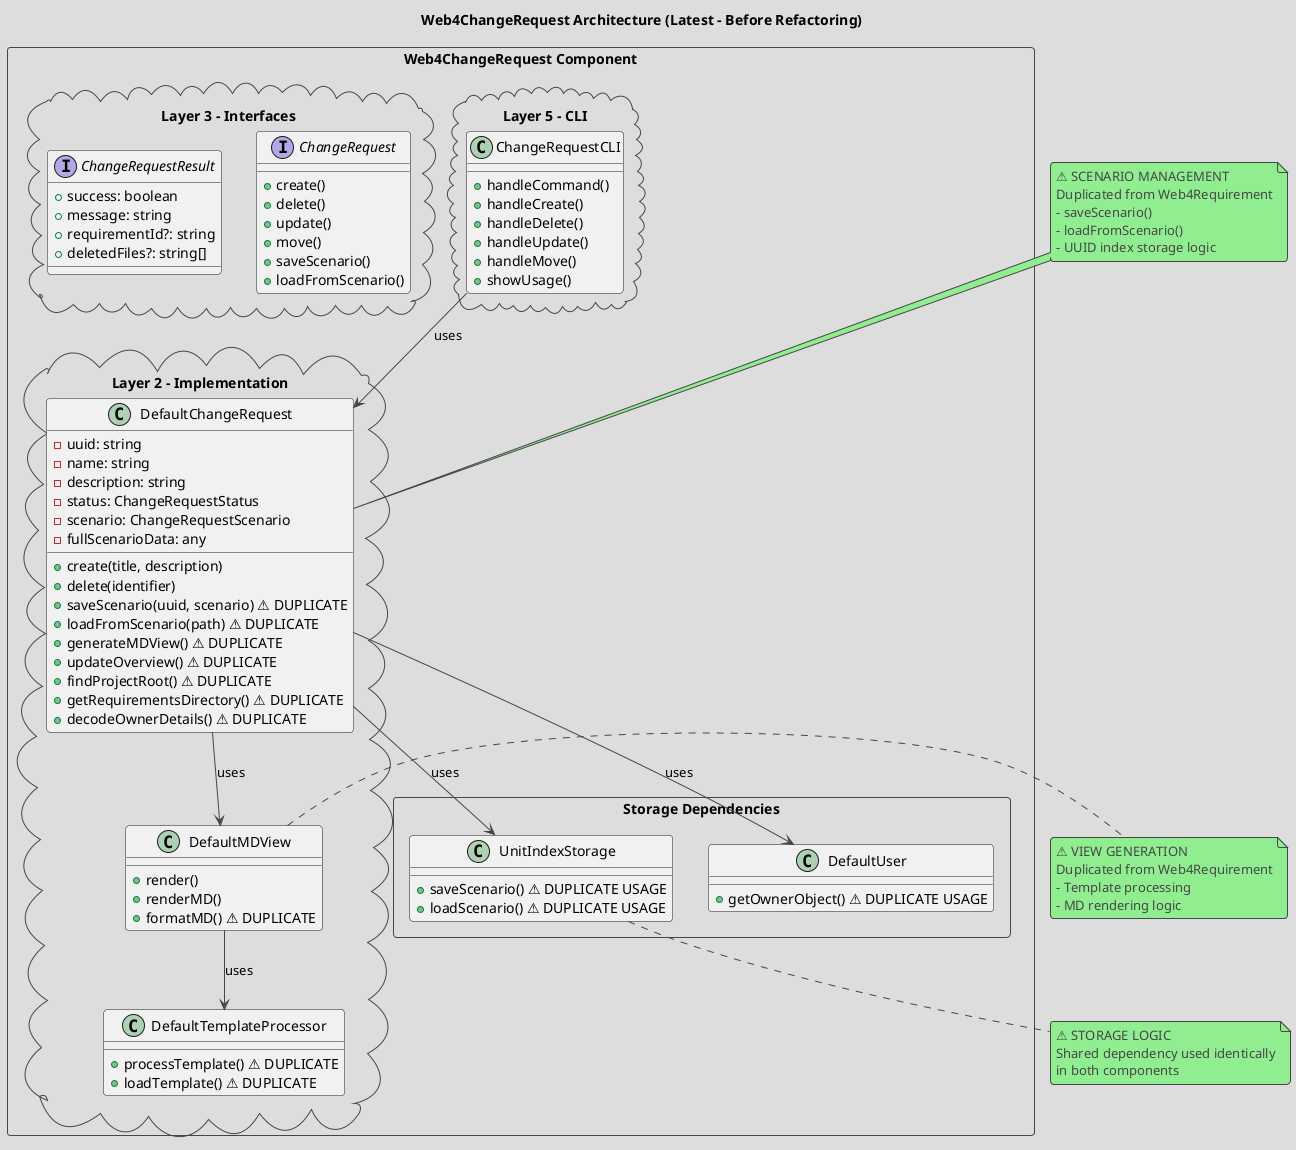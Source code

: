 @startuml ChangeRequestArchitecture
!theme toy
title Web4ChangeRequest Architecture (Latest - Before Refactoring)

package "Web4ChangeRequest Component" <<Rectangle>> {
  package "Layer 5 - CLI" <<Cloud>> {
    class ChangeRequestCLI {
      +handleCommand()
      +handleCreate()
      +handleDelete()
      +handleUpdate()
      +handleMove()
      +showUsage()
    }
  }
  
  package "Layer 3 - Interfaces" <<Cloud>> {
    interface ChangeRequest {
      +create()
      +delete()
      +update()
      +move()
      +saveScenario()
      +loadFromScenario()
    }
    
    interface ChangeRequestResult {
      +success: boolean
      +message: string
      +requirementId?: string
      +deletedFiles?: string[]
    }
  }
  
  package "Layer 2 - Implementation" <<Cloud>> {
    class DefaultChangeRequest {
      -uuid: string
      -name: string
      -description: string
      -status: ChangeRequestStatus
      -scenario: ChangeRequestScenario
      -fullScenarioData: any
      
      +create(title, description)
      +delete(identifier)
      +saveScenario(uuid, scenario) ⚠️ DUPLICATE
      +loadFromScenario(path) ⚠️ DUPLICATE
      +generateMDView() ⚠️ DUPLICATE
      +updateOverview() ⚠️ DUPLICATE
      +findProjectRoot() ⚠️ DUPLICATE
      +getRequirementsDirectory() ⚠️ DUPLICATE
      +decodeOwnerDetails() ⚠️ DUPLICATE
    }
    
    class DefaultMDView {
      +render()
      +renderMD()
      +formatMD() ⚠️ DUPLICATE
    }
    
    class DefaultTemplateProcessor {
      +processTemplate() ⚠️ DUPLICATE
      +loadTemplate() ⚠️ DUPLICATE
    }
  }
  
  package "Storage Dependencies" <<Rectangle>> {
    class UnitIndexStorage {
      +saveScenario() ⚠️ DUPLICATE USAGE
      +loadScenario() ⚠️ DUPLICATE USAGE
    }
    
    class DefaultUser {
      +getOwnerObject() ⚠️ DUPLICATE USAGE
    }
  }
}

' Dependencies
DefaultChangeRequest --> UnitIndexStorage : uses
DefaultChangeRequest --> DefaultUser : uses
DefaultChangeRequest --> DefaultMDView : uses
DefaultMDView --> DefaultTemplateProcessor : uses
ChangeRequestCLI --> DefaultChangeRequest : uses

' Duplicate code indicators
note top of DefaultChangeRequest : ⚠️ SCENARIO MANAGEMENT\nDuplicated from Web4Requirement\n- saveScenario()\n- loadFromScenario()\n- UUID index storage logic
note right of DefaultMDView : ⚠️ VIEW GENERATION\nDuplicated from Web4Requirement\n- Template processing\n- MD rendering logic
note bottom of UnitIndexStorage : ⚠️ STORAGE LOGIC\nShared dependency used identically\nin both components

@enduml
